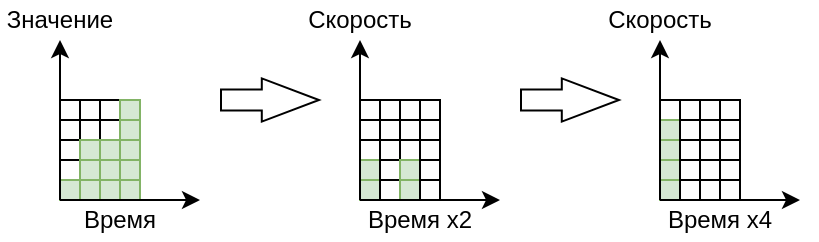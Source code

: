 <mxfile version="15.8.4" type="device"><diagram id="UkuCfiqepL9IOfMDL_Nd" name="Page-1"><mxGraphModel dx="450" dy="295" grid="1" gridSize="10" guides="1" tooltips="1" connect="1" arrows="1" fold="1" page="1" pageScale="1" pageWidth="827" pageHeight="1169" math="0" shadow="0"><root><mxCell id="0"/><mxCell id="1" parent="0"/><mxCell id="jPImjnFpSxjvcblUnNw3-1" value="" style="rounded=0;whiteSpace=wrap;html=1;" vertex="1" parent="1"><mxGeometry x="160" y="200" width="10" height="10" as="geometry"/></mxCell><mxCell id="jPImjnFpSxjvcblUnNw3-2" value="" style="rounded=0;whiteSpace=wrap;html=1;" vertex="1" parent="1"><mxGeometry x="170" y="200" width="10" height="10" as="geometry"/></mxCell><mxCell id="jPImjnFpSxjvcblUnNw3-3" value="" style="rounded=0;whiteSpace=wrap;html=1;" vertex="1" parent="1"><mxGeometry x="180" y="200" width="10" height="10" as="geometry"/></mxCell><mxCell id="jPImjnFpSxjvcblUnNw3-4" value="" style="rounded=0;whiteSpace=wrap;html=1;fillColor=#d5e8d4;strokeColor=#82b366;" vertex="1" parent="1"><mxGeometry x="190" y="200" width="10" height="10" as="geometry"/></mxCell><mxCell id="jPImjnFpSxjvcblUnNw3-9" value="" style="rounded=0;whiteSpace=wrap;html=1;" vertex="1" parent="1"><mxGeometry x="160" y="210" width="10" height="10" as="geometry"/></mxCell><mxCell id="jPImjnFpSxjvcblUnNw3-10" value="" style="rounded=0;whiteSpace=wrap;html=1;" vertex="1" parent="1"><mxGeometry x="170" y="210" width="10" height="10" as="geometry"/></mxCell><mxCell id="jPImjnFpSxjvcblUnNw3-11" value="" style="rounded=0;whiteSpace=wrap;html=1;" vertex="1" parent="1"><mxGeometry x="180" y="210" width="10" height="10" as="geometry"/></mxCell><mxCell id="jPImjnFpSxjvcblUnNw3-12" value="" style="rounded=0;whiteSpace=wrap;html=1;fillColor=#d5e8d4;strokeColor=#82b366;" vertex="1" parent="1"><mxGeometry x="190" y="210" width="10" height="10" as="geometry"/></mxCell><mxCell id="jPImjnFpSxjvcblUnNw3-13" value="" style="rounded=0;whiteSpace=wrap;html=1;" vertex="1" parent="1"><mxGeometry x="160" y="220" width="10" height="10" as="geometry"/></mxCell><mxCell id="jPImjnFpSxjvcblUnNw3-14" value="" style="rounded=0;whiteSpace=wrap;html=1;fillColor=#d5e8d4;strokeColor=#82b366;" vertex="1" parent="1"><mxGeometry x="170" y="220" width="10" height="10" as="geometry"/></mxCell><mxCell id="jPImjnFpSxjvcblUnNw3-15" value="" style="rounded=0;whiteSpace=wrap;html=1;fillColor=#d5e8d4;strokeColor=#82b366;" vertex="1" parent="1"><mxGeometry x="180" y="220" width="10" height="10" as="geometry"/></mxCell><mxCell id="jPImjnFpSxjvcblUnNw3-16" value="" style="rounded=0;whiteSpace=wrap;html=1;fillColor=#d5e8d4;strokeColor=#82b366;" vertex="1" parent="1"><mxGeometry x="190" y="220" width="10" height="10" as="geometry"/></mxCell><mxCell id="jPImjnFpSxjvcblUnNw3-17" value="" style="rounded=0;whiteSpace=wrap;html=1;" vertex="1" parent="1"><mxGeometry x="160" y="230" width="10" height="10" as="geometry"/></mxCell><mxCell id="jPImjnFpSxjvcblUnNw3-18" value="" style="rounded=0;whiteSpace=wrap;html=1;fillColor=#d5e8d4;strokeColor=#82b366;" vertex="1" parent="1"><mxGeometry x="170" y="230" width="10" height="10" as="geometry"/></mxCell><mxCell id="jPImjnFpSxjvcblUnNw3-19" value="" style="rounded=0;whiteSpace=wrap;html=1;fillColor=#d5e8d4;strokeColor=#82b366;" vertex="1" parent="1"><mxGeometry x="180" y="230" width="10" height="10" as="geometry"/></mxCell><mxCell id="jPImjnFpSxjvcblUnNw3-20" value="" style="rounded=0;whiteSpace=wrap;html=1;fillColor=#d5e8d4;strokeColor=#82b366;" vertex="1" parent="1"><mxGeometry x="190" y="230" width="10" height="10" as="geometry"/></mxCell><mxCell id="jPImjnFpSxjvcblUnNw3-21" value="" style="rounded=0;whiteSpace=wrap;html=1;fillColor=#d5e8d4;strokeColor=#82b366;" vertex="1" parent="1"><mxGeometry x="160" y="240" width="10" height="10" as="geometry"/></mxCell><mxCell id="jPImjnFpSxjvcblUnNw3-22" value="" style="rounded=0;whiteSpace=wrap;html=1;fillColor=#d5e8d4;strokeColor=#82b366;" vertex="1" parent="1"><mxGeometry x="170" y="240" width="10" height="10" as="geometry"/></mxCell><mxCell id="jPImjnFpSxjvcblUnNw3-23" value="" style="rounded=0;whiteSpace=wrap;html=1;fillColor=#d5e8d4;strokeColor=#82b366;" vertex="1" parent="1"><mxGeometry x="180" y="240" width="10" height="10" as="geometry"/></mxCell><mxCell id="jPImjnFpSxjvcblUnNw3-24" value="" style="rounded=0;whiteSpace=wrap;html=1;fillColor=#d5e8d4;strokeColor=#82b366;" vertex="1" parent="1"><mxGeometry x="190" y="240" width="10" height="10" as="geometry"/></mxCell><mxCell id="jPImjnFpSxjvcblUnNw3-25" value="" style="endArrow=classic;html=1;rounded=0;exitX=0;exitY=1;exitDx=0;exitDy=0;startArrow=none;startFill=0;endFill=1;" edge="1" parent="1" source="jPImjnFpSxjvcblUnNw3-21"><mxGeometry width="50" height="50" relative="1" as="geometry"><mxPoint x="160" y="300" as="sourcePoint"/><mxPoint x="230" y="250" as="targetPoint"/></mxGeometry></mxCell><mxCell id="jPImjnFpSxjvcblUnNw3-26" value="Время" style="text;html=1;strokeColor=none;fillColor=none;align=center;verticalAlign=middle;whiteSpace=wrap;rounded=0;" vertex="1" parent="1"><mxGeometry x="160" y="250" width="60" height="20" as="geometry"/></mxCell><mxCell id="jPImjnFpSxjvcblUnNw3-27" value="" style="endArrow=classic;html=1;rounded=0;exitX=0;exitY=1;exitDx=0;exitDy=0;endFill=1;" edge="1" parent="1" source="jPImjnFpSxjvcblUnNw3-21"><mxGeometry width="50" height="50" relative="1" as="geometry"><mxPoint x="180" y="230" as="sourcePoint"/><mxPoint x="160" y="170" as="targetPoint"/></mxGeometry></mxCell><mxCell id="jPImjnFpSxjvcblUnNw3-28" value="Значение" style="text;html=1;strokeColor=none;fillColor=none;align=center;verticalAlign=middle;whiteSpace=wrap;rounded=0;" vertex="1" parent="1"><mxGeometry x="130" y="150" width="60" height="20" as="geometry"/></mxCell><mxCell id="jPImjnFpSxjvcblUnNw3-29" value="" style="rounded=0;whiteSpace=wrap;html=1;" vertex="1" parent="1"><mxGeometry x="310" y="200" width="10" height="10" as="geometry"/></mxCell><mxCell id="jPImjnFpSxjvcblUnNw3-30" value="" style="rounded=0;whiteSpace=wrap;html=1;" vertex="1" parent="1"><mxGeometry x="320" y="200" width="10" height="10" as="geometry"/></mxCell><mxCell id="jPImjnFpSxjvcblUnNw3-31" value="" style="rounded=0;whiteSpace=wrap;html=1;" vertex="1" parent="1"><mxGeometry x="330" y="200" width="10" height="10" as="geometry"/></mxCell><mxCell id="jPImjnFpSxjvcblUnNw3-32" value="" style="rounded=0;whiteSpace=wrap;html=1;" vertex="1" parent="1"><mxGeometry x="340" y="200" width="10" height="10" as="geometry"/></mxCell><mxCell id="jPImjnFpSxjvcblUnNw3-33" value="" style="rounded=0;whiteSpace=wrap;html=1;" vertex="1" parent="1"><mxGeometry x="310" y="210" width="10" height="10" as="geometry"/></mxCell><mxCell id="jPImjnFpSxjvcblUnNw3-34" value="" style="rounded=0;whiteSpace=wrap;html=1;" vertex="1" parent="1"><mxGeometry x="320" y="210" width="10" height="10" as="geometry"/></mxCell><mxCell id="jPImjnFpSxjvcblUnNw3-35" value="" style="rounded=0;whiteSpace=wrap;html=1;" vertex="1" parent="1"><mxGeometry x="330" y="210" width="10" height="10" as="geometry"/></mxCell><mxCell id="jPImjnFpSxjvcblUnNw3-36" value="" style="rounded=0;whiteSpace=wrap;html=1;" vertex="1" parent="1"><mxGeometry x="340" y="210" width="10" height="10" as="geometry"/></mxCell><mxCell id="jPImjnFpSxjvcblUnNw3-37" value="" style="rounded=0;whiteSpace=wrap;html=1;" vertex="1" parent="1"><mxGeometry x="310" y="220" width="10" height="10" as="geometry"/></mxCell><mxCell id="jPImjnFpSxjvcblUnNw3-38" value="" style="rounded=0;whiteSpace=wrap;html=1;" vertex="1" parent="1"><mxGeometry x="320" y="220" width="10" height="10" as="geometry"/></mxCell><mxCell id="jPImjnFpSxjvcblUnNw3-39" value="" style="rounded=0;whiteSpace=wrap;html=1;" vertex="1" parent="1"><mxGeometry x="330" y="220" width="10" height="10" as="geometry"/></mxCell><mxCell id="jPImjnFpSxjvcblUnNw3-40" value="" style="rounded=0;whiteSpace=wrap;html=1;" vertex="1" parent="1"><mxGeometry x="340" y="220" width="10" height="10" as="geometry"/></mxCell><mxCell id="jPImjnFpSxjvcblUnNw3-41" value="" style="rounded=0;whiteSpace=wrap;html=1;fillColor=#d5e8d4;strokeColor=#82b366;" vertex="1" parent="1"><mxGeometry x="310" y="230" width="10" height="10" as="geometry"/></mxCell><mxCell id="jPImjnFpSxjvcblUnNw3-42" value="" style="rounded=0;whiteSpace=wrap;html=1;" vertex="1" parent="1"><mxGeometry x="320" y="230" width="10" height="10" as="geometry"/></mxCell><mxCell id="jPImjnFpSxjvcblUnNw3-43" value="" style="rounded=0;whiteSpace=wrap;html=1;fillColor=#d5e8d4;strokeColor=#82b366;" vertex="1" parent="1"><mxGeometry x="330" y="230" width="10" height="10" as="geometry"/></mxCell><mxCell id="jPImjnFpSxjvcblUnNw3-44" value="" style="rounded=0;whiteSpace=wrap;html=1;" vertex="1" parent="1"><mxGeometry x="340" y="230" width="10" height="10" as="geometry"/></mxCell><mxCell id="jPImjnFpSxjvcblUnNw3-45" value="" style="rounded=0;whiteSpace=wrap;html=1;fillColor=#d5e8d4;strokeColor=#82b366;" vertex="1" parent="1"><mxGeometry x="310" y="240" width="10" height="10" as="geometry"/></mxCell><mxCell id="jPImjnFpSxjvcblUnNw3-46" value="" style="rounded=0;whiteSpace=wrap;html=1;" vertex="1" parent="1"><mxGeometry x="320" y="240" width="10" height="10" as="geometry"/></mxCell><mxCell id="jPImjnFpSxjvcblUnNw3-47" value="" style="rounded=0;whiteSpace=wrap;html=1;fillColor=#d5e8d4;strokeColor=#82b366;" vertex="1" parent="1"><mxGeometry x="330" y="240" width="10" height="10" as="geometry"/></mxCell><mxCell id="jPImjnFpSxjvcblUnNw3-48" value="" style="rounded=0;whiteSpace=wrap;html=1;" vertex="1" parent="1"><mxGeometry x="340" y="240" width="10" height="10" as="geometry"/></mxCell><mxCell id="jPImjnFpSxjvcblUnNw3-49" value="" style="endArrow=classic;html=1;rounded=0;exitX=0;exitY=1;exitDx=0;exitDy=0;startArrow=none;startFill=0;endFill=1;" edge="1" parent="1" source="jPImjnFpSxjvcblUnNw3-45"><mxGeometry width="50" height="50" relative="1" as="geometry"><mxPoint x="310" y="300" as="sourcePoint"/><mxPoint x="380" y="250" as="targetPoint"/></mxGeometry></mxCell><mxCell id="jPImjnFpSxjvcblUnNw3-50" value="Время х2" style="text;html=1;strokeColor=none;fillColor=none;align=center;verticalAlign=middle;whiteSpace=wrap;rounded=0;" vertex="1" parent="1"><mxGeometry x="310" y="250" width="60" height="20" as="geometry"/></mxCell><mxCell id="jPImjnFpSxjvcblUnNw3-51" value="" style="endArrow=classic;html=1;rounded=0;exitX=0;exitY=1;exitDx=0;exitDy=0;endFill=1;" edge="1" parent="1" source="jPImjnFpSxjvcblUnNw3-45"><mxGeometry width="50" height="50" relative="1" as="geometry"><mxPoint x="330" y="230" as="sourcePoint"/><mxPoint x="310" y="170" as="targetPoint"/></mxGeometry></mxCell><mxCell id="jPImjnFpSxjvcblUnNw3-52" value="Скорость" style="text;html=1;strokeColor=none;fillColor=none;align=center;verticalAlign=middle;whiteSpace=wrap;rounded=0;" vertex="1" parent="1"><mxGeometry x="280" y="150" width="60" height="20" as="geometry"/></mxCell><mxCell id="jPImjnFpSxjvcblUnNw3-53" value="" style="shape=flexArrow;endArrow=classic;html=1;rounded=0;width=10.4;endSize=9.2;endWidth=10.24;" edge="1" parent="1"><mxGeometry width="50" height="50" relative="1" as="geometry"><mxPoint x="240" y="200" as="sourcePoint"/><mxPoint x="290" y="200" as="targetPoint"/></mxGeometry></mxCell><mxCell id="jPImjnFpSxjvcblUnNw3-55" value="" style="rounded=0;whiteSpace=wrap;html=1;" vertex="1" parent="1"><mxGeometry x="460" y="200" width="10" height="10" as="geometry"/></mxCell><mxCell id="jPImjnFpSxjvcblUnNw3-56" value="" style="rounded=0;whiteSpace=wrap;html=1;" vertex="1" parent="1"><mxGeometry x="470" y="200" width="10" height="10" as="geometry"/></mxCell><mxCell id="jPImjnFpSxjvcblUnNw3-57" value="" style="rounded=0;whiteSpace=wrap;html=1;" vertex="1" parent="1"><mxGeometry x="480" y="200" width="10" height="10" as="geometry"/></mxCell><mxCell id="jPImjnFpSxjvcblUnNw3-58" value="" style="rounded=0;whiteSpace=wrap;html=1;" vertex="1" parent="1"><mxGeometry x="490" y="200" width="10" height="10" as="geometry"/></mxCell><mxCell id="jPImjnFpSxjvcblUnNw3-59" value="" style="rounded=0;whiteSpace=wrap;html=1;fillColor=#d5e8d4;strokeColor=#82b366;" vertex="1" parent="1"><mxGeometry x="460" y="210" width="10" height="10" as="geometry"/></mxCell><mxCell id="jPImjnFpSxjvcblUnNw3-60" value="" style="rounded=0;whiteSpace=wrap;html=1;" vertex="1" parent="1"><mxGeometry x="470" y="210" width="10" height="10" as="geometry"/></mxCell><mxCell id="jPImjnFpSxjvcblUnNw3-61" value="" style="rounded=0;whiteSpace=wrap;html=1;" vertex="1" parent="1"><mxGeometry x="480" y="210" width="10" height="10" as="geometry"/></mxCell><mxCell id="jPImjnFpSxjvcblUnNw3-62" value="" style="rounded=0;whiteSpace=wrap;html=1;" vertex="1" parent="1"><mxGeometry x="490" y="210" width="10" height="10" as="geometry"/></mxCell><mxCell id="jPImjnFpSxjvcblUnNw3-63" value="" style="rounded=0;whiteSpace=wrap;html=1;fillColor=#d5e8d4;strokeColor=#82b366;" vertex="1" parent="1"><mxGeometry x="460" y="220" width="10" height="10" as="geometry"/></mxCell><mxCell id="jPImjnFpSxjvcblUnNw3-64" value="" style="rounded=0;whiteSpace=wrap;html=1;" vertex="1" parent="1"><mxGeometry x="470" y="220" width="10" height="10" as="geometry"/></mxCell><mxCell id="jPImjnFpSxjvcblUnNw3-65" value="" style="rounded=0;whiteSpace=wrap;html=1;" vertex="1" parent="1"><mxGeometry x="480" y="220" width="10" height="10" as="geometry"/></mxCell><mxCell id="jPImjnFpSxjvcblUnNw3-66" value="" style="rounded=0;whiteSpace=wrap;html=1;" vertex="1" parent="1"><mxGeometry x="490" y="220" width="10" height="10" as="geometry"/></mxCell><mxCell id="jPImjnFpSxjvcblUnNw3-67" value="" style="rounded=0;whiteSpace=wrap;html=1;fillColor=#d5e8d4;strokeColor=#82b366;" vertex="1" parent="1"><mxGeometry x="460" y="230" width="10" height="10" as="geometry"/></mxCell><mxCell id="jPImjnFpSxjvcblUnNw3-68" value="" style="rounded=0;whiteSpace=wrap;html=1;" vertex="1" parent="1"><mxGeometry x="470" y="230" width="10" height="10" as="geometry"/></mxCell><mxCell id="jPImjnFpSxjvcblUnNw3-69" value="" style="rounded=0;whiteSpace=wrap;html=1;" vertex="1" parent="1"><mxGeometry x="480" y="230" width="10" height="10" as="geometry"/></mxCell><mxCell id="jPImjnFpSxjvcblUnNw3-70" value="" style="rounded=0;whiteSpace=wrap;html=1;" vertex="1" parent="1"><mxGeometry x="490" y="230" width="10" height="10" as="geometry"/></mxCell><mxCell id="jPImjnFpSxjvcblUnNw3-71" value="" style="rounded=0;whiteSpace=wrap;html=1;fillColor=#d5e8d4;strokeColor=#82b366;" vertex="1" parent="1"><mxGeometry x="460" y="240" width="10" height="10" as="geometry"/></mxCell><mxCell id="jPImjnFpSxjvcblUnNw3-72" value="" style="rounded=0;whiteSpace=wrap;html=1;" vertex="1" parent="1"><mxGeometry x="470" y="240" width="10" height="10" as="geometry"/></mxCell><mxCell id="jPImjnFpSxjvcblUnNw3-73" value="" style="rounded=0;whiteSpace=wrap;html=1;" vertex="1" parent="1"><mxGeometry x="480" y="240" width="10" height="10" as="geometry"/></mxCell><mxCell id="jPImjnFpSxjvcblUnNw3-74" value="" style="rounded=0;whiteSpace=wrap;html=1;" vertex="1" parent="1"><mxGeometry x="490" y="240" width="10" height="10" as="geometry"/></mxCell><mxCell id="jPImjnFpSxjvcblUnNw3-75" value="" style="endArrow=classic;html=1;rounded=0;exitX=0;exitY=1;exitDx=0;exitDy=0;startArrow=none;startFill=0;endFill=1;" edge="1" parent="1" source="jPImjnFpSxjvcblUnNw3-71"><mxGeometry width="50" height="50" relative="1" as="geometry"><mxPoint x="460" y="300" as="sourcePoint"/><mxPoint x="530" y="250" as="targetPoint"/></mxGeometry></mxCell><mxCell id="jPImjnFpSxjvcblUnNw3-76" value="Время х4" style="text;html=1;strokeColor=none;fillColor=none;align=center;verticalAlign=middle;whiteSpace=wrap;rounded=0;" vertex="1" parent="1"><mxGeometry x="460" y="250" width="60" height="20" as="geometry"/></mxCell><mxCell id="jPImjnFpSxjvcblUnNw3-77" value="" style="endArrow=classic;html=1;rounded=0;exitX=0;exitY=1;exitDx=0;exitDy=0;endFill=1;" edge="1" parent="1" source="jPImjnFpSxjvcblUnNw3-71"><mxGeometry width="50" height="50" relative="1" as="geometry"><mxPoint x="480" y="230" as="sourcePoint"/><mxPoint x="460" y="170" as="targetPoint"/></mxGeometry></mxCell><mxCell id="jPImjnFpSxjvcblUnNw3-78" value="Скорость" style="text;html=1;strokeColor=none;fillColor=none;align=center;verticalAlign=middle;whiteSpace=wrap;rounded=0;" vertex="1" parent="1"><mxGeometry x="430" y="150" width="60" height="20" as="geometry"/></mxCell><mxCell id="jPImjnFpSxjvcblUnNw3-79" value="" style="shape=flexArrow;endArrow=classic;html=1;rounded=0;width=10.4;endSize=9.2;endWidth=10.24;" edge="1" parent="1"><mxGeometry width="50" height="50" relative="1" as="geometry"><mxPoint x="390" y="200" as="sourcePoint"/><mxPoint x="440" y="200" as="targetPoint"/></mxGeometry></mxCell></root></mxGraphModel></diagram></mxfile>